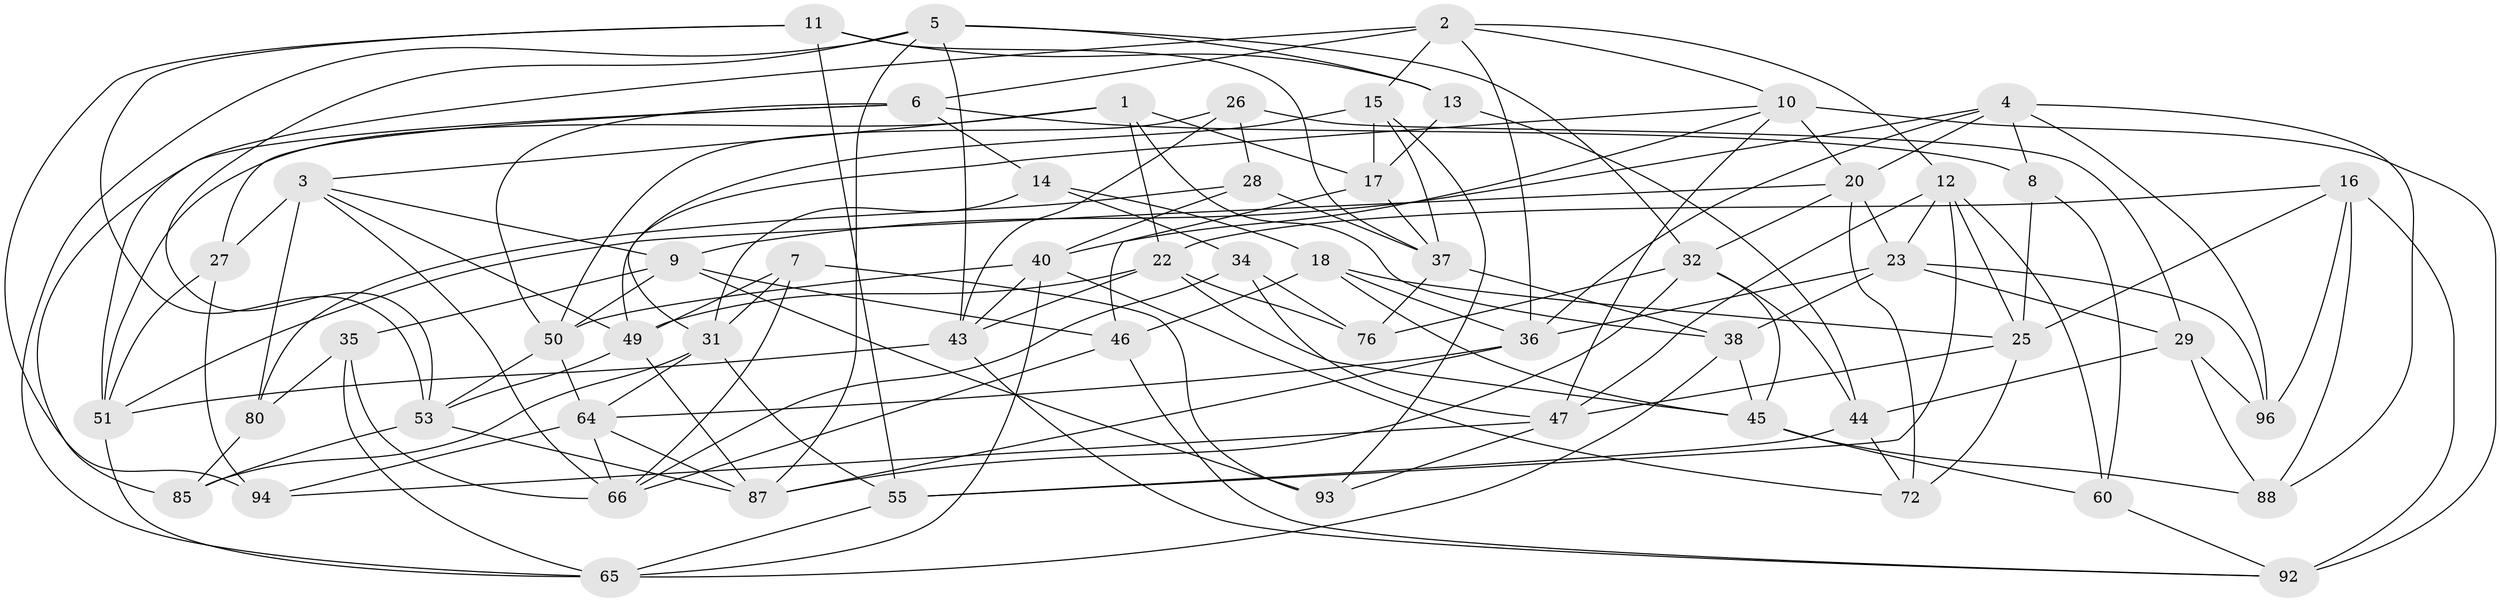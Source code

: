 // Generated by graph-tools (version 1.1) at 2025/52/02/27/25 19:52:32]
// undirected, 58 vertices, 150 edges
graph export_dot {
graph [start="1"]
  node [color=gray90,style=filled];
  1 [super="+61"];
  2 [super="+30"];
  3 [super="+62"];
  4 [super="+33"];
  5 [super="+79"];
  6 [super="+91"];
  7;
  8;
  9 [super="+57"];
  10 [super="+19"];
  11 [super="+59"];
  12 [super="+90"];
  13;
  14;
  15 [super="+48"];
  16 [super="+83"];
  17 [super="+39"];
  18 [super="+56"];
  20 [super="+21"];
  22 [super="+24"];
  23 [super="+75"];
  25 [super="+86"];
  26;
  27;
  28;
  29 [super="+41"];
  31 [super="+95"];
  32 [super="+69"];
  34;
  35;
  36 [super="+78"];
  37 [super="+71"];
  38 [super="+42"];
  40 [super="+58"];
  43 [super="+52"];
  44 [super="+81"];
  45 [super="+70"];
  46 [super="+68"];
  47 [super="+77"];
  49 [super="+74"];
  50 [super="+54"];
  51 [super="+98"];
  53 [super="+84"];
  55 [super="+63"];
  60;
  64 [super="+67"];
  65 [super="+73"];
  66 [super="+82"];
  72;
  76;
  80;
  85;
  87 [super="+89"];
  88;
  92 [super="+97"];
  93;
  94;
  96;
  1 -- 38 [weight=2];
  1 -- 51;
  1 -- 22;
  1 -- 3;
  1 -- 17;
  2 -- 6;
  2 -- 36;
  2 -- 15;
  2 -- 51;
  2 -- 10;
  2 -- 12;
  3 -- 27;
  3 -- 9;
  3 -- 80;
  3 -- 49;
  3 -- 66;
  4 -- 8;
  4 -- 96;
  4 -- 88;
  4 -- 9;
  4 -- 36;
  4 -- 20;
  5 -- 32;
  5 -- 43;
  5 -- 13;
  5 -- 65;
  5 -- 53;
  5 -- 87;
  6 -- 8;
  6 -- 85;
  6 -- 27;
  6 -- 14;
  6 -- 50;
  7 -- 66;
  7 -- 93;
  7 -- 49;
  7 -- 31;
  8 -- 60;
  8 -- 25;
  9 -- 93;
  9 -- 50;
  9 -- 35;
  9 -- 46;
  10 -- 49;
  10 -- 92;
  10 -- 40;
  10 -- 20;
  10 -- 47;
  11 -- 94;
  11 -- 53;
  11 -- 13;
  11 -- 37;
  11 -- 55 [weight=2];
  12 -- 47;
  12 -- 25;
  12 -- 60;
  12 -- 23;
  12 -- 55;
  13 -- 17;
  13 -- 44;
  14 -- 18;
  14 -- 31;
  14 -- 34;
  15 -- 17 [weight=2];
  15 -- 37;
  15 -- 31;
  15 -- 93;
  16 -- 92 [weight=2];
  16 -- 88;
  16 -- 25;
  16 -- 96;
  16 -- 22;
  17 -- 37;
  17 -- 46;
  18 -- 45;
  18 -- 46 [weight=2];
  18 -- 36;
  18 -- 25;
  20 -- 72;
  20 -- 51;
  20 -- 23;
  20 -- 32;
  22 -- 76;
  22 -- 43;
  22 -- 45;
  22 -- 49;
  23 -- 96;
  23 -- 36;
  23 -- 29;
  23 -- 38;
  25 -- 72;
  25 -- 47;
  26 -- 50;
  26 -- 43;
  26 -- 29;
  26 -- 28;
  27 -- 94;
  27 -- 51;
  28 -- 80;
  28 -- 40;
  28 -- 37;
  29 -- 88;
  29 -- 44 [weight=2];
  29 -- 96;
  31 -- 64;
  31 -- 85;
  31 -- 55;
  32 -- 76;
  32 -- 45;
  32 -- 44;
  32 -- 87;
  34 -- 76;
  34 -- 66;
  34 -- 47;
  35 -- 66;
  35 -- 65;
  35 -- 80;
  36 -- 87;
  36 -- 64;
  37 -- 76;
  37 -- 38;
  38 -- 45;
  38 -- 65;
  40 -- 72;
  40 -- 50;
  40 -- 43;
  40 -- 65;
  43 -- 51;
  43 -- 92;
  44 -- 55;
  44 -- 72;
  45 -- 60;
  45 -- 88;
  46 -- 92;
  46 -- 66;
  47 -- 93;
  47 -- 94;
  49 -- 53;
  49 -- 87;
  50 -- 64;
  50 -- 53;
  51 -- 65;
  53 -- 87;
  53 -- 85;
  55 -- 65;
  60 -- 92;
  64 -- 66;
  64 -- 94;
  64 -- 87;
  80 -- 85;
}
